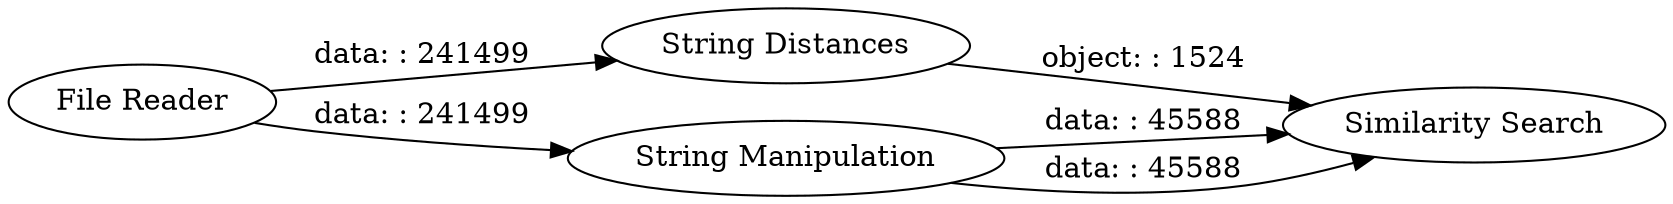 digraph {
	"7813367841786498395_1047" [label="File Reader"]
	"7813367841786498395_9" [label="Similarity Search"]
	"7813367841786498395_7" [label="String Distances"]
	"7813367841786498395_10" [label="String Manipulation"]
	"7813367841786498395_10" -> "7813367841786498395_9" [label="data: : 45588"]
	"7813367841786498395_1047" -> "7813367841786498395_10" [label="data: : 241499"]
	"7813367841786498395_10" -> "7813367841786498395_9" [label="data: : 45588"]
	"7813367841786498395_7" -> "7813367841786498395_9" [label="object: : 1524"]
	"7813367841786498395_1047" -> "7813367841786498395_7" [label="data: : 241499"]
	rankdir=LR
}

